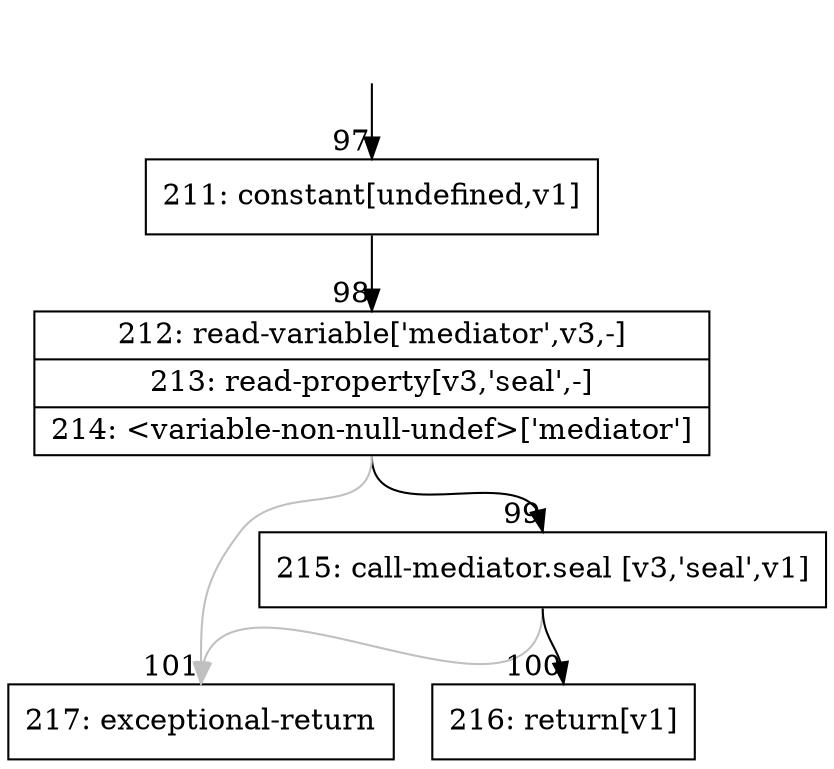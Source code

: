 digraph {
rankdir="TD"
BB_entry15[shape=none,label=""];
BB_entry15 -> BB97 [tailport=s, headport=n, headlabel="    97"]
BB97 [shape=record label="{211: constant[undefined,v1]}" ] 
BB97 -> BB98 [tailport=s, headport=n, headlabel="      98"]
BB98 [shape=record label="{212: read-variable['mediator',v3,-]|213: read-property[v3,'seal',-]|214: \<variable-non-null-undef\>['mediator']}" ] 
BB98 -> BB99 [tailport=s, headport=n, headlabel="      99"]
BB98 -> BB101 [tailport=s, headport=n, color=gray, headlabel="      101"]
BB99 [shape=record label="{215: call-mediator.seal [v3,'seal',v1]}" ] 
BB99 -> BB100 [tailport=s, headport=n, headlabel="      100"]
BB99 -> BB101 [tailport=s, headport=n, color=gray]
BB100 [shape=record label="{216: return[v1]}" ] 
BB101 [shape=record label="{217: exceptional-return}" ] 
//#$~ 120
}
